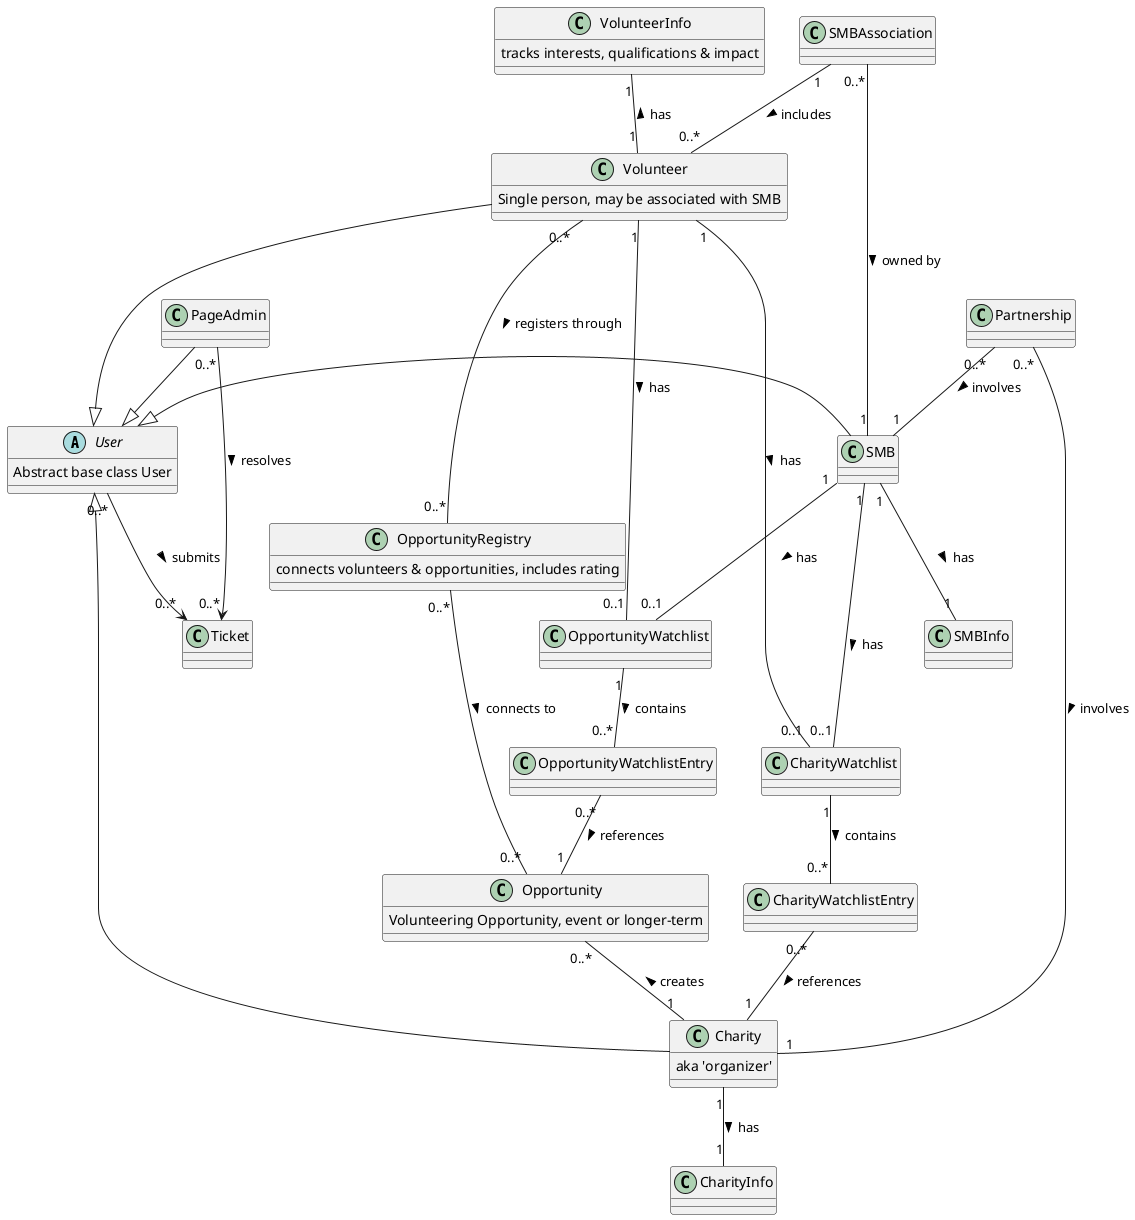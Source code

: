 @startuml Volunteer Platform Class Diagram

' User classes
abstract class User {
    Abstract base class User
}

class PageAdmin {

}

class Volunteer {
    Single person, may be associated with SMB
}

class SMB {
    
}

class Charity {
    aka 'organizer'
}


Volunteer ---|> User
SMB --l|> User
Charity ---|> User
PageAdmin --|> User


' Site maintenance related classes
class Ticket {

}

User "0..*" --> "0..*" Ticket : submits >
PageAdmin "0..*" --> "0..*" Ticket : resolves >



' User details related classes
class VolunteerInfo {
    tracks interests, qualifications & impact
}

class SMBInfo {
}

class CharityInfo {
}

VolunteerInfo "1" -- "1" Volunteer : < has
SMB "1" -- "1" SMBInfo : has >
Charity "1" -- "1" CharityInfo : has >


' Opportunity related classes
class Opportunity {
    Volunteering Opportunity, event or longer-term
}
class OpportunityRegistry {
    connects volunteers & opportunities, includes rating
}


' Partnership class
class Partnership {
}

' SMB Association class
class SMBAssociation {
}



' Watchlist classes
class OpportunityWatchlist {
}

class OpportunityWatchlistEntry {
}

class CharityWatchlist {
}

class CharityWatchlistEntry {
}




' Partnership relationships
Partnership "0..*" -- "1" SMB : involves >
Partnership "0..*" -- "1" Charity : involves >

' SMB Association relationships
SMBAssociation "0..*" -- "1" SMB : owned by >
SMBAssociation "1" -- "0..*" Volunteer : includes >

' Opportunity relationships
Opportunity "0..*" -- "1" Charity : < creates
Volunteer "0..*" --- "0..*" OpportunityRegistry : registers through >
OpportunityRegistry "0..*" -- "0..*" Opportunity : connects to >


' Opportunity Watchlist relationships
Volunteer "1" -- "0..1" OpportunityWatchlist : has >
SMB "1" -- "0..1" OpportunityWatchlist : has >
OpportunityWatchlist "1" -- "0..*" OpportunityWatchlistEntry : contains >
OpportunityWatchlistEntry "0..*" -- "1" Opportunity : references >

' Charity Watchlist relationships
Volunteer "1" -- "0..1" CharityWatchlist : has >
SMB "1" --- "0..1" CharityWatchlist : has >
CharityWatchlist "1" -- "0..*" CharityWatchlistEntry : contains >
CharityWatchlistEntry "0..*" -- "1" Charity : references >

@enduml
